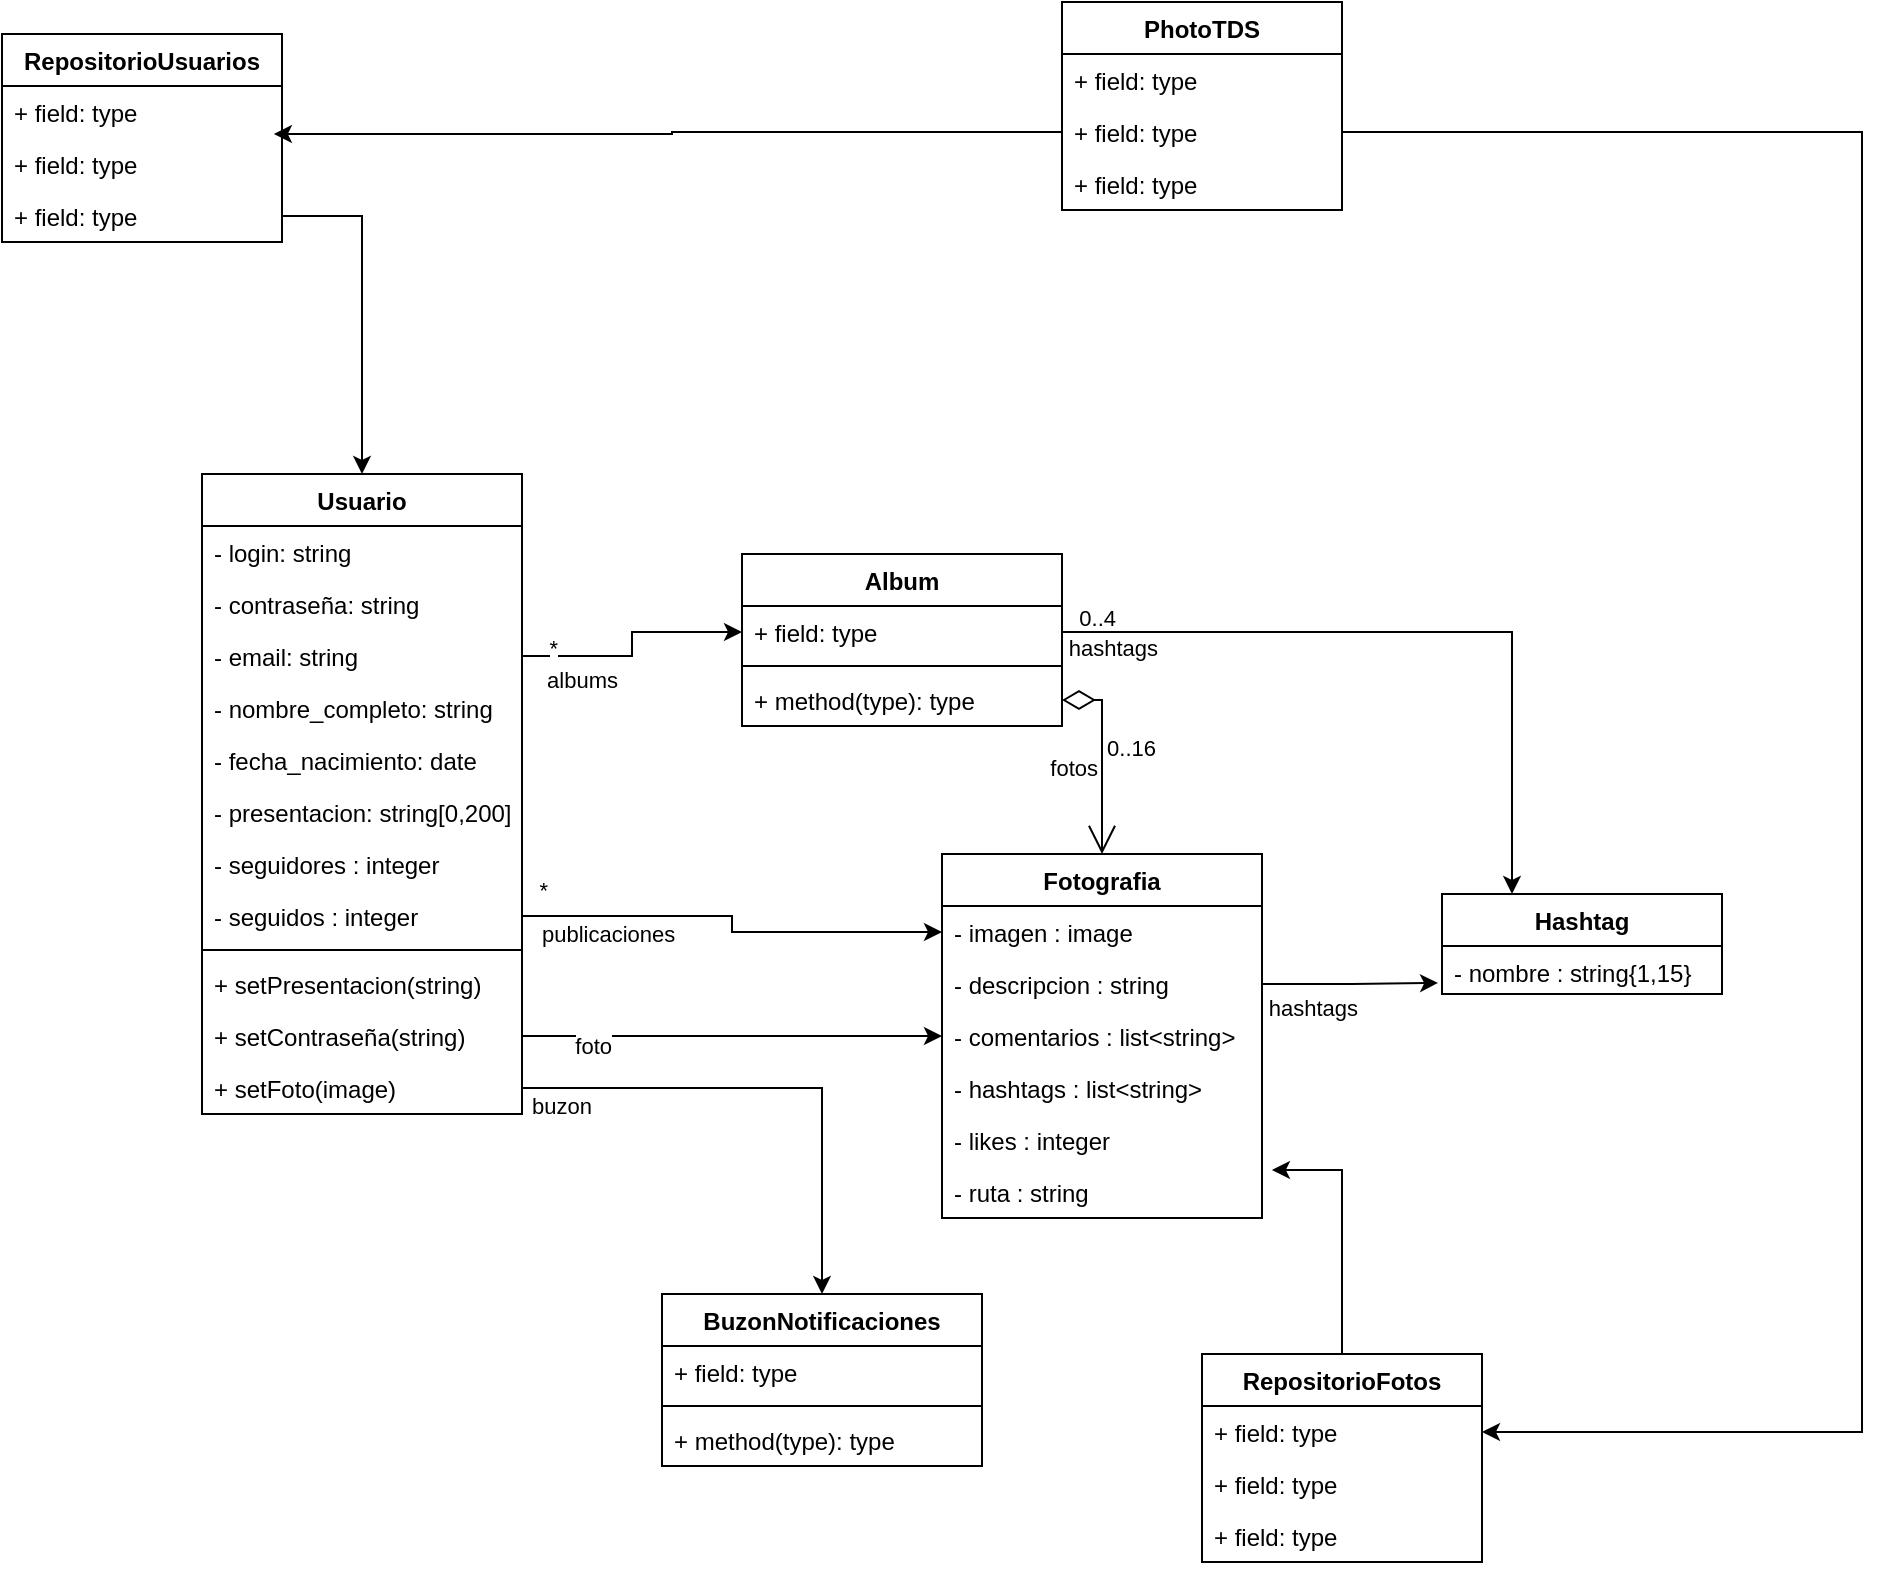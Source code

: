<mxfile version="20.3.6" type="device"><diagram id="C5RBs43oDa-KdzZeNtuy" name="Page-1"><mxGraphModel dx="1326" dy="746" grid="1" gridSize="10" guides="1" tooltips="1" connect="1" arrows="1" fold="1" page="1" pageScale="1" pageWidth="827" pageHeight="1169" math="0" shadow="0"><root><mxCell id="WIyWlLk6GJQsqaUBKTNV-0"/><mxCell id="WIyWlLk6GJQsqaUBKTNV-1" parent="WIyWlLk6GJQsqaUBKTNV-0"/><mxCell id="jVLbIvKezEy1Tv3aa2ro-0" value="Usuario" style="swimlane;fontStyle=1;align=center;verticalAlign=top;childLayout=stackLayout;horizontal=1;startSize=26;horizontalStack=0;resizeParent=1;resizeParentMax=0;resizeLast=0;collapsible=1;marginBottom=0;" parent="WIyWlLk6GJQsqaUBKTNV-1" vertex="1"><mxGeometry x="140" y="450" width="160" height="320" as="geometry"/></mxCell><mxCell id="jVLbIvKezEy1Tv3aa2ro-1" value="- login: string&#10;" style="text;strokeColor=none;fillColor=none;align=left;verticalAlign=top;spacingLeft=4;spacingRight=4;overflow=hidden;rotatable=0;points=[[0,0.5],[1,0.5]];portConstraint=eastwest;" parent="jVLbIvKezEy1Tv3aa2ro-0" vertex="1"><mxGeometry y="26" width="160" height="26" as="geometry"/></mxCell><mxCell id="jVLbIvKezEy1Tv3aa2ro-4" value="- contraseña: string" style="text;strokeColor=none;fillColor=none;align=left;verticalAlign=top;spacingLeft=4;spacingRight=4;overflow=hidden;rotatable=0;points=[[0,0.5],[1,0.5]];portConstraint=eastwest;" parent="jVLbIvKezEy1Tv3aa2ro-0" vertex="1"><mxGeometry y="52" width="160" height="26" as="geometry"/></mxCell><mxCell id="jVLbIvKezEy1Tv3aa2ro-5" value="- email: string&#10;" style="text;strokeColor=none;fillColor=none;align=left;verticalAlign=top;spacingLeft=4;spacingRight=4;overflow=hidden;rotatable=0;points=[[0,0.5],[1,0.5]];portConstraint=eastwest;" parent="jVLbIvKezEy1Tv3aa2ro-0" vertex="1"><mxGeometry y="78" width="160" height="26" as="geometry"/></mxCell><mxCell id="jVLbIvKezEy1Tv3aa2ro-6" value="- nombre_completo: string" style="text;strokeColor=none;fillColor=none;align=left;verticalAlign=top;spacingLeft=4;spacingRight=4;overflow=hidden;rotatable=0;points=[[0,0.5],[1,0.5]];portConstraint=eastwest;" parent="jVLbIvKezEy1Tv3aa2ro-0" vertex="1"><mxGeometry y="104" width="160" height="26" as="geometry"/></mxCell><mxCell id="jVLbIvKezEy1Tv3aa2ro-7" value="- fecha_nacimiento: date&#10;" style="text;strokeColor=none;fillColor=none;align=left;verticalAlign=top;spacingLeft=4;spacingRight=4;overflow=hidden;rotatable=0;points=[[0,0.5],[1,0.5]];portConstraint=eastwest;" parent="jVLbIvKezEy1Tv3aa2ro-0" vertex="1"><mxGeometry y="130" width="160" height="26" as="geometry"/></mxCell><mxCell id="jVLbIvKezEy1Tv3aa2ro-8" value="- presentacion: string[0,200]" style="text;strokeColor=none;fillColor=none;align=left;verticalAlign=top;spacingLeft=4;spacingRight=4;overflow=hidden;rotatable=0;points=[[0,0.5],[1,0.5]];portConstraint=eastwest;" parent="jVLbIvKezEy1Tv3aa2ro-0" vertex="1"><mxGeometry y="156" width="160" height="26" as="geometry"/></mxCell><mxCell id="YEJXTkd5W_x5WVd5FLx8-0" value="- seguidores : integer&#10;" style="text;strokeColor=none;fillColor=none;align=left;verticalAlign=top;spacingLeft=4;spacingRight=4;overflow=hidden;rotatable=0;points=[[0,0.5],[1,0.5]];portConstraint=eastwest;" vertex="1" parent="jVLbIvKezEy1Tv3aa2ro-0"><mxGeometry y="182" width="160" height="26" as="geometry"/></mxCell><mxCell id="YEJXTkd5W_x5WVd5FLx8-1" value="- seguidos : integer&#10;" style="text;strokeColor=none;fillColor=none;align=left;verticalAlign=top;spacingLeft=4;spacingRight=4;overflow=hidden;rotatable=0;points=[[0,0.5],[1,0.5]];portConstraint=eastwest;" vertex="1" parent="jVLbIvKezEy1Tv3aa2ro-0"><mxGeometry y="208" width="160" height="26" as="geometry"/></mxCell><mxCell id="jVLbIvKezEy1Tv3aa2ro-2" value="" style="line;strokeWidth=1;fillColor=none;align=left;verticalAlign=middle;spacingTop=-1;spacingLeft=3;spacingRight=3;rotatable=0;labelPosition=right;points=[];portConstraint=eastwest;strokeColor=inherit;" parent="jVLbIvKezEy1Tv3aa2ro-0" vertex="1"><mxGeometry y="234" width="160" height="8" as="geometry"/></mxCell><mxCell id="jVLbIvKezEy1Tv3aa2ro-3" value="+ setPresentacion(string)&#10;" style="text;strokeColor=none;fillColor=none;align=left;verticalAlign=top;spacingLeft=4;spacingRight=4;overflow=hidden;rotatable=0;points=[[0,0.5],[1,0.5]];portConstraint=eastwest;" parent="jVLbIvKezEy1Tv3aa2ro-0" vertex="1"><mxGeometry y="242" width="160" height="26" as="geometry"/></mxCell><mxCell id="jVLbIvKezEy1Tv3aa2ro-12" value="+ setContraseña(string)" style="text;strokeColor=none;fillColor=none;align=left;verticalAlign=top;spacingLeft=4;spacingRight=4;overflow=hidden;rotatable=0;points=[[0,0.5],[1,0.5]];portConstraint=eastwest;" parent="jVLbIvKezEy1Tv3aa2ro-0" vertex="1"><mxGeometry y="268" width="160" height="26" as="geometry"/></mxCell><mxCell id="jVLbIvKezEy1Tv3aa2ro-10" value="+ setFoto(image)" style="text;strokeColor=none;fillColor=none;align=left;verticalAlign=top;spacingLeft=4;spacingRight=4;overflow=hidden;rotatable=0;points=[[0,0.5],[1,0.5]];portConstraint=eastwest;" parent="jVLbIvKezEy1Tv3aa2ro-0" vertex="1"><mxGeometry y="294" width="160" height="26" as="geometry"/></mxCell><mxCell id="jVLbIvKezEy1Tv3aa2ro-18" value="Fotografia" style="swimlane;fontStyle=1;childLayout=stackLayout;horizontal=1;startSize=26;fillColor=none;horizontalStack=0;resizeParent=1;resizeParentMax=0;resizeLast=0;collapsible=1;marginBottom=0;" parent="WIyWlLk6GJQsqaUBKTNV-1" vertex="1"><mxGeometry x="510" y="640" width="160" height="182" as="geometry"/></mxCell><mxCell id="jVLbIvKezEy1Tv3aa2ro-19" value="- imagen : image&#10;" style="text;strokeColor=none;fillColor=none;align=left;verticalAlign=top;spacingLeft=4;spacingRight=4;overflow=hidden;rotatable=0;points=[[0,0.5],[1,0.5]];portConstraint=eastwest;" parent="jVLbIvKezEy1Tv3aa2ro-18" vertex="1"><mxGeometry y="26" width="160" height="26" as="geometry"/></mxCell><mxCell id="jVLbIvKezEy1Tv3aa2ro-25" value="- descripcion : string" style="text;strokeColor=none;fillColor=none;align=left;verticalAlign=top;spacingLeft=4;spacingRight=4;overflow=hidden;rotatable=0;points=[[0,0.5],[1,0.5]];portConstraint=eastwest;" parent="jVLbIvKezEy1Tv3aa2ro-18" vertex="1"><mxGeometry y="52" width="160" height="26" as="geometry"/></mxCell><mxCell id="jVLbIvKezEy1Tv3aa2ro-26" value="- comentarios : list&lt;string&gt;" style="text;strokeColor=none;fillColor=none;align=left;verticalAlign=top;spacingLeft=4;spacingRight=4;overflow=hidden;rotatable=0;points=[[0,0.5],[1,0.5]];portConstraint=eastwest;" parent="jVLbIvKezEy1Tv3aa2ro-18" vertex="1"><mxGeometry y="78" width="160" height="26" as="geometry"/></mxCell><mxCell id="jVLbIvKezEy1Tv3aa2ro-27" value="- hashtags : list&lt;string&gt;" style="text;strokeColor=none;fillColor=none;align=left;verticalAlign=top;spacingLeft=4;spacingRight=4;overflow=hidden;rotatable=0;points=[[0,0.5],[1,0.5]];portConstraint=eastwest;" parent="jVLbIvKezEy1Tv3aa2ro-18" vertex="1"><mxGeometry y="104" width="160" height="26" as="geometry"/></mxCell><mxCell id="jVLbIvKezEy1Tv3aa2ro-28" value="- likes : integer" style="text;strokeColor=none;fillColor=none;align=left;verticalAlign=top;spacingLeft=4;spacingRight=4;overflow=hidden;rotatable=0;points=[[0,0.5],[1,0.5]];portConstraint=eastwest;" parent="jVLbIvKezEy1Tv3aa2ro-18" vertex="1"><mxGeometry y="130" width="160" height="26" as="geometry"/></mxCell><mxCell id="jVLbIvKezEy1Tv3aa2ro-29" value="- ruta : string" style="text;strokeColor=none;fillColor=none;align=left;verticalAlign=top;spacingLeft=4;spacingRight=4;overflow=hidden;rotatable=0;points=[[0,0.5],[1,0.5]];portConstraint=eastwest;" parent="jVLbIvKezEy1Tv3aa2ro-18" vertex="1"><mxGeometry y="156" width="160" height="26" as="geometry"/></mxCell><mxCell id="jVLbIvKezEy1Tv3aa2ro-22" style="edgeStyle=orthogonalEdgeStyle;rounded=0;orthogonalLoop=1;jettySize=auto;html=1;exitX=1;exitY=0.5;exitDx=0;exitDy=0;entryX=0;entryY=0.5;entryDx=0;entryDy=0;" parent="WIyWlLk6GJQsqaUBKTNV-1" source="jVLbIvKezEy1Tv3aa2ro-12" target="jVLbIvKezEy1Tv3aa2ro-18" edge="1"><mxGeometry relative="1" as="geometry"/></mxCell><mxCell id="jVLbIvKezEy1Tv3aa2ro-24" value="0..4" style="edgeLabel;resizable=0;html=1;align=right;verticalAlign=bottom;" parent="WIyWlLk6GJQsqaUBKTNV-1" connectable="0" vertex="1"><mxGeometry x="580.0" y="520.004" as="geometry"><mxPoint x="17" y="10" as="offset"/></mxGeometry></mxCell><mxCell id="YEJXTkd5W_x5WVd5FLx8-2" value="BuzonNotificaciones" style="swimlane;fontStyle=1;align=center;verticalAlign=top;childLayout=stackLayout;horizontal=1;startSize=26;horizontalStack=0;resizeParent=1;resizeParentMax=0;resizeLast=0;collapsible=1;marginBottom=0;" vertex="1" parent="WIyWlLk6GJQsqaUBKTNV-1"><mxGeometry x="370" y="860" width="160" height="86" as="geometry"/></mxCell><mxCell id="YEJXTkd5W_x5WVd5FLx8-3" value="+ field: type" style="text;strokeColor=none;fillColor=none;align=left;verticalAlign=top;spacingLeft=4;spacingRight=4;overflow=hidden;rotatable=0;points=[[0,0.5],[1,0.5]];portConstraint=eastwest;" vertex="1" parent="YEJXTkd5W_x5WVd5FLx8-2"><mxGeometry y="26" width="160" height="26" as="geometry"/></mxCell><mxCell id="YEJXTkd5W_x5WVd5FLx8-4" value="" style="line;strokeWidth=1;fillColor=none;align=left;verticalAlign=middle;spacingTop=-1;spacingLeft=3;spacingRight=3;rotatable=0;labelPosition=right;points=[];portConstraint=eastwest;strokeColor=inherit;" vertex="1" parent="YEJXTkd5W_x5WVd5FLx8-2"><mxGeometry y="52" width="160" height="8" as="geometry"/></mxCell><mxCell id="YEJXTkd5W_x5WVd5FLx8-5" value="+ method(type): type" style="text;strokeColor=none;fillColor=none;align=left;verticalAlign=top;spacingLeft=4;spacingRight=4;overflow=hidden;rotatable=0;points=[[0,0.5],[1,0.5]];portConstraint=eastwest;" vertex="1" parent="YEJXTkd5W_x5WVd5FLx8-2"><mxGeometry y="60" width="160" height="26" as="geometry"/></mxCell><mxCell id="YEJXTkd5W_x5WVd5FLx8-7" style="edgeStyle=orthogonalEdgeStyle;rounded=0;orthogonalLoop=1;jettySize=auto;html=1;exitX=1;exitY=0.5;exitDx=0;exitDy=0;entryX=0.5;entryY=0;entryDx=0;entryDy=0;" edge="1" parent="WIyWlLk6GJQsqaUBKTNV-1" source="jVLbIvKezEy1Tv3aa2ro-10" target="YEJXTkd5W_x5WVd5FLx8-2"><mxGeometry relative="1" as="geometry"/></mxCell><mxCell id="YEJXTkd5W_x5WVd5FLx8-8" value="Album" style="swimlane;fontStyle=1;align=center;verticalAlign=top;childLayout=stackLayout;horizontal=1;startSize=26;horizontalStack=0;resizeParent=1;resizeParentMax=0;resizeLast=0;collapsible=1;marginBottom=0;" vertex="1" parent="WIyWlLk6GJQsqaUBKTNV-1"><mxGeometry x="410" y="490" width="160" height="86" as="geometry"/></mxCell><mxCell id="YEJXTkd5W_x5WVd5FLx8-9" value="+ field: type" style="text;strokeColor=none;fillColor=none;align=left;verticalAlign=top;spacingLeft=4;spacingRight=4;overflow=hidden;rotatable=0;points=[[0,0.5],[1,0.5]];portConstraint=eastwest;" vertex="1" parent="YEJXTkd5W_x5WVd5FLx8-8"><mxGeometry y="26" width="160" height="26" as="geometry"/></mxCell><mxCell id="YEJXTkd5W_x5WVd5FLx8-10" value="" style="line;strokeWidth=1;fillColor=none;align=left;verticalAlign=middle;spacingTop=-1;spacingLeft=3;spacingRight=3;rotatable=0;labelPosition=right;points=[];portConstraint=eastwest;strokeColor=inherit;" vertex="1" parent="YEJXTkd5W_x5WVd5FLx8-8"><mxGeometry y="52" width="160" height="8" as="geometry"/></mxCell><mxCell id="YEJXTkd5W_x5WVd5FLx8-11" value="+ method(type): type" style="text;strokeColor=none;fillColor=none;align=left;verticalAlign=top;spacingLeft=4;spacingRight=4;overflow=hidden;rotatable=0;points=[[0,0.5],[1,0.5]];portConstraint=eastwest;" vertex="1" parent="YEJXTkd5W_x5WVd5FLx8-8"><mxGeometry y="60" width="160" height="26" as="geometry"/></mxCell><mxCell id="YEJXTkd5W_x5WVd5FLx8-12" value="Hashtag" style="swimlane;fontStyle=1;childLayout=stackLayout;horizontal=1;startSize=26;fillColor=none;horizontalStack=0;resizeParent=1;resizeParentMax=0;resizeLast=0;collapsible=1;marginBottom=0;" vertex="1" parent="WIyWlLk6GJQsqaUBKTNV-1"><mxGeometry x="760" y="660" width="140" height="50" as="geometry"/></mxCell><mxCell id="YEJXTkd5W_x5WVd5FLx8-13" value="- nombre : string{1,15}" style="text;strokeColor=none;fillColor=none;align=left;verticalAlign=top;spacingLeft=4;spacingRight=4;overflow=hidden;rotatable=0;points=[[0,0.5],[1,0.5]];portConstraint=eastwest;" vertex="1" parent="YEJXTkd5W_x5WVd5FLx8-12"><mxGeometry y="26" width="140" height="24" as="geometry"/></mxCell><mxCell id="YEJXTkd5W_x5WVd5FLx8-16" style="edgeStyle=orthogonalEdgeStyle;rounded=0;orthogonalLoop=1;jettySize=auto;html=1;exitX=1;exitY=0.5;exitDx=0;exitDy=0;entryX=-0.014;entryY=0.769;entryDx=0;entryDy=0;entryPerimeter=0;" edge="1" parent="WIyWlLk6GJQsqaUBKTNV-1" source="jVLbIvKezEy1Tv3aa2ro-25" target="YEJXTkd5W_x5WVd5FLx8-13"><mxGeometry relative="1" as="geometry"/></mxCell><mxCell id="YEJXTkd5W_x5WVd5FLx8-17" value="hashtags" style="edgeLabel;resizable=0;html=1;align=right;verticalAlign=bottom;" connectable="0" vertex="1" parent="WIyWlLk6GJQsqaUBKTNV-1"><mxGeometry x="720.0" y="740.004" as="geometry"><mxPoint x="-2" y="-15" as="offset"/></mxGeometry></mxCell><mxCell id="YEJXTkd5W_x5WVd5FLx8-18" value="foto" style="edgeLabel;resizable=0;html=1;align=right;verticalAlign=bottom;" connectable="0" vertex="1" parent="WIyWlLk6GJQsqaUBKTNV-1"><mxGeometry x="340.0" y="740.004" as="geometry"><mxPoint x="5" y="4" as="offset"/></mxGeometry></mxCell><mxCell id="YEJXTkd5W_x5WVd5FLx8-19" style="edgeStyle=orthogonalEdgeStyle;rounded=0;orthogonalLoop=1;jettySize=auto;html=1;exitX=1;exitY=0.5;exitDx=0;exitDy=0;entryX=0.25;entryY=0;entryDx=0;entryDy=0;" edge="1" parent="WIyWlLk6GJQsqaUBKTNV-1" source="YEJXTkd5W_x5WVd5FLx8-9" target="YEJXTkd5W_x5WVd5FLx8-12"><mxGeometry relative="1" as="geometry"/></mxCell><mxCell id="YEJXTkd5W_x5WVd5FLx8-20" style="edgeStyle=orthogonalEdgeStyle;rounded=0;orthogonalLoop=1;jettySize=auto;html=1;exitX=1;exitY=0.5;exitDx=0;exitDy=0;entryX=0;entryY=0.5;entryDx=0;entryDy=0;" edge="1" parent="WIyWlLk6GJQsqaUBKTNV-1" source="jVLbIvKezEy1Tv3aa2ro-5" target="YEJXTkd5W_x5WVd5FLx8-9"><mxGeometry relative="1" as="geometry"/></mxCell><mxCell id="YEJXTkd5W_x5WVd5FLx8-21" value="albums" style="edgeLabel;resizable=0;html=1;align=right;verticalAlign=bottom;" connectable="0" vertex="1" parent="WIyWlLk6GJQsqaUBKTNV-1"><mxGeometry x="350.0" y="576.004" as="geometry"><mxPoint x="-2" y="-15" as="offset"/></mxGeometry></mxCell><mxCell id="YEJXTkd5W_x5WVd5FLx8-22" value="&lt;div style=&quot;text-align: left;&quot;&gt;*&lt;/div&gt;" style="edgeLabel;resizable=0;html=1;align=right;verticalAlign=bottom;" connectable="0" vertex="1" parent="WIyWlLk6GJQsqaUBKTNV-1"><mxGeometry x="320.0" y="560.004" as="geometry"><mxPoint x="-2" y="-15" as="offset"/></mxGeometry></mxCell><mxCell id="YEJXTkd5W_x5WVd5FLx8-23" value="hashtags" style="edgeLabel;resizable=0;html=1;align=right;verticalAlign=bottom;" connectable="0" vertex="1" parent="WIyWlLk6GJQsqaUBKTNV-1"><mxGeometry x="620.0" y="560.004" as="geometry"><mxPoint x="-2" y="-15" as="offset"/></mxGeometry></mxCell><mxCell id="YEJXTkd5W_x5WVd5FLx8-25" value="" style="endArrow=open;html=1;endSize=12;startArrow=diamondThin;startSize=14;startFill=0;edgeStyle=orthogonalEdgeStyle;align=left;verticalAlign=bottom;rounded=0;entryX=0.5;entryY=0;entryDx=0;entryDy=0;exitX=1;exitY=0.5;exitDx=0;exitDy=0;" edge="1" parent="WIyWlLk6GJQsqaUBKTNV-1" source="YEJXTkd5W_x5WVd5FLx8-11" target="jVLbIvKezEy1Tv3aa2ro-18"><mxGeometry x="-0.873" y="-20" relative="1" as="geometry"><mxPoint x="550" y="640" as="sourcePoint"/><mxPoint x="450.64" y="576.858" as="targetPoint"/><mxPoint as="offset"/></mxGeometry></mxCell><mxCell id="YEJXTkd5W_x5WVd5FLx8-26" value="0..16" style="edgeLabel;resizable=0;html=1;align=right;verticalAlign=bottom;" connectable="0" vertex="1" parent="WIyWlLk6GJQsqaUBKTNV-1"><mxGeometry x="600.0" y="585.004" as="geometry"><mxPoint x="17" y="10" as="offset"/></mxGeometry></mxCell><mxCell id="YEJXTkd5W_x5WVd5FLx8-27" value="fotos" style="edgeLabel;resizable=0;html=1;align=right;verticalAlign=bottom;" connectable="0" vertex="1" parent="WIyWlLk6GJQsqaUBKTNV-1"><mxGeometry x="590.0" y="620.004" as="geometry"><mxPoint x="-2" y="-15" as="offset"/></mxGeometry></mxCell><mxCell id="YEJXTkd5W_x5WVd5FLx8-28" style="edgeStyle=orthogonalEdgeStyle;rounded=0;orthogonalLoop=1;jettySize=auto;html=1;exitX=1;exitY=0.5;exitDx=0;exitDy=0;entryX=0;entryY=0.5;entryDx=0;entryDy=0;" edge="1" parent="WIyWlLk6GJQsqaUBKTNV-1" source="YEJXTkd5W_x5WVd5FLx8-1" target="jVLbIvKezEy1Tv3aa2ro-19"><mxGeometry relative="1" as="geometry"/></mxCell><mxCell id="YEJXTkd5W_x5WVd5FLx8-29" value="publicaciones" style="edgeLabel;resizable=0;html=1;align=left;verticalAlign=bottom;" connectable="0" vertex="1" parent="WIyWlLk6GJQsqaUBKTNV-1"><mxGeometry x="300.0" y="690.004" as="geometry"><mxPoint x="8" y="-2" as="offset"/></mxGeometry></mxCell><mxCell id="YEJXTkd5W_x5WVd5FLx8-31" value="*" style="edgeLabel;resizable=0;html=1;align=right;verticalAlign=bottom;" connectable="0" vertex="1" parent="WIyWlLk6GJQsqaUBKTNV-1"><mxGeometry x="360.0" y="770.004" as="geometry"><mxPoint x="-47" y="-104" as="offset"/></mxGeometry></mxCell><mxCell id="YEJXTkd5W_x5WVd5FLx8-32" value="buzon" style="edgeLabel;resizable=0;html=1;align=right;verticalAlign=bottom;" connectable="0" vertex="1" parent="WIyWlLk6GJQsqaUBKTNV-1"><mxGeometry x="330.0" y="770.004" as="geometry"><mxPoint x="5" y="4" as="offset"/></mxGeometry></mxCell><mxCell id="YEJXTkd5W_x5WVd5FLx8-33" value="RepositorioUsuarios" style="swimlane;fontStyle=1;childLayout=stackLayout;horizontal=1;startSize=26;fillColor=none;horizontalStack=0;resizeParent=1;resizeParentMax=0;resizeLast=0;collapsible=1;marginBottom=0;" vertex="1" parent="WIyWlLk6GJQsqaUBKTNV-1"><mxGeometry x="40" y="230" width="140" height="104" as="geometry"/></mxCell><mxCell id="YEJXTkd5W_x5WVd5FLx8-34" value="+ field: type" style="text;strokeColor=none;fillColor=none;align=left;verticalAlign=top;spacingLeft=4;spacingRight=4;overflow=hidden;rotatable=0;points=[[0,0.5],[1,0.5]];portConstraint=eastwest;" vertex="1" parent="YEJXTkd5W_x5WVd5FLx8-33"><mxGeometry y="26" width="140" height="26" as="geometry"/></mxCell><mxCell id="YEJXTkd5W_x5WVd5FLx8-35" value="+ field: type" style="text;strokeColor=none;fillColor=none;align=left;verticalAlign=top;spacingLeft=4;spacingRight=4;overflow=hidden;rotatable=0;points=[[0,0.5],[1,0.5]];portConstraint=eastwest;" vertex="1" parent="YEJXTkd5W_x5WVd5FLx8-33"><mxGeometry y="52" width="140" height="26" as="geometry"/></mxCell><mxCell id="YEJXTkd5W_x5WVd5FLx8-36" value="+ field: type" style="text;strokeColor=none;fillColor=none;align=left;verticalAlign=top;spacingLeft=4;spacingRight=4;overflow=hidden;rotatable=0;points=[[0,0.5],[1,0.5]];portConstraint=eastwest;" vertex="1" parent="YEJXTkd5W_x5WVd5FLx8-33"><mxGeometry y="78" width="140" height="26" as="geometry"/></mxCell><mxCell id="YEJXTkd5W_x5WVd5FLx8-37" style="edgeStyle=orthogonalEdgeStyle;rounded=0;orthogonalLoop=1;jettySize=auto;html=1;exitX=1;exitY=0.5;exitDx=0;exitDy=0;entryX=0.5;entryY=0;entryDx=0;entryDy=0;" edge="1" parent="WIyWlLk6GJQsqaUBKTNV-1" source="YEJXTkd5W_x5WVd5FLx8-36" target="jVLbIvKezEy1Tv3aa2ro-0"><mxGeometry relative="1" as="geometry"/></mxCell><mxCell id="YEJXTkd5W_x5WVd5FLx8-42" style="edgeStyle=orthogonalEdgeStyle;rounded=0;orthogonalLoop=1;jettySize=auto;html=1;exitX=0.5;exitY=0;exitDx=0;exitDy=0;entryX=1.031;entryY=0.077;entryDx=0;entryDy=0;entryPerimeter=0;" edge="1" parent="WIyWlLk6GJQsqaUBKTNV-1" source="YEJXTkd5W_x5WVd5FLx8-38" target="jVLbIvKezEy1Tv3aa2ro-29"><mxGeometry relative="1" as="geometry"/></mxCell><mxCell id="YEJXTkd5W_x5WVd5FLx8-38" value="RepositorioFotos" style="swimlane;fontStyle=1;childLayout=stackLayout;horizontal=1;startSize=26;fillColor=none;horizontalStack=0;resizeParent=1;resizeParentMax=0;resizeLast=0;collapsible=1;marginBottom=0;" vertex="1" parent="WIyWlLk6GJQsqaUBKTNV-1"><mxGeometry x="640" y="890" width="140" height="104" as="geometry"/></mxCell><mxCell id="YEJXTkd5W_x5WVd5FLx8-39" value="+ field: type" style="text;strokeColor=none;fillColor=none;align=left;verticalAlign=top;spacingLeft=4;spacingRight=4;overflow=hidden;rotatable=0;points=[[0,0.5],[1,0.5]];portConstraint=eastwest;" vertex="1" parent="YEJXTkd5W_x5WVd5FLx8-38"><mxGeometry y="26" width="140" height="26" as="geometry"/></mxCell><mxCell id="YEJXTkd5W_x5WVd5FLx8-40" value="+ field: type" style="text;strokeColor=none;fillColor=none;align=left;verticalAlign=top;spacingLeft=4;spacingRight=4;overflow=hidden;rotatable=0;points=[[0,0.5],[1,0.5]];portConstraint=eastwest;" vertex="1" parent="YEJXTkd5W_x5WVd5FLx8-38"><mxGeometry y="52" width="140" height="26" as="geometry"/></mxCell><mxCell id="YEJXTkd5W_x5WVd5FLx8-41" value="+ field: type" style="text;strokeColor=none;fillColor=none;align=left;verticalAlign=top;spacingLeft=4;spacingRight=4;overflow=hidden;rotatable=0;points=[[0,0.5],[1,0.5]];portConstraint=eastwest;" vertex="1" parent="YEJXTkd5W_x5WVd5FLx8-38"><mxGeometry y="78" width="140" height="26" as="geometry"/></mxCell><mxCell id="YEJXTkd5W_x5WVd5FLx8-43" value="PhotoTDS" style="swimlane;fontStyle=1;childLayout=stackLayout;horizontal=1;startSize=26;fillColor=none;horizontalStack=0;resizeParent=1;resizeParentMax=0;resizeLast=0;collapsible=1;marginBottom=0;" vertex="1" parent="WIyWlLk6GJQsqaUBKTNV-1"><mxGeometry x="570" y="214" width="140" height="104" as="geometry"/></mxCell><mxCell id="YEJXTkd5W_x5WVd5FLx8-44" value="+ field: type" style="text;strokeColor=none;fillColor=none;align=left;verticalAlign=top;spacingLeft=4;spacingRight=4;overflow=hidden;rotatable=0;points=[[0,0.5],[1,0.5]];portConstraint=eastwest;" vertex="1" parent="YEJXTkd5W_x5WVd5FLx8-43"><mxGeometry y="26" width="140" height="26" as="geometry"/></mxCell><mxCell id="YEJXTkd5W_x5WVd5FLx8-45" value="+ field: type" style="text;strokeColor=none;fillColor=none;align=left;verticalAlign=top;spacingLeft=4;spacingRight=4;overflow=hidden;rotatable=0;points=[[0,0.5],[1,0.5]];portConstraint=eastwest;" vertex="1" parent="YEJXTkd5W_x5WVd5FLx8-43"><mxGeometry y="52" width="140" height="26" as="geometry"/></mxCell><mxCell id="YEJXTkd5W_x5WVd5FLx8-46" value="+ field: type" style="text;strokeColor=none;fillColor=none;align=left;verticalAlign=top;spacingLeft=4;spacingRight=4;overflow=hidden;rotatable=0;points=[[0,0.5],[1,0.5]];portConstraint=eastwest;" vertex="1" parent="YEJXTkd5W_x5WVd5FLx8-43"><mxGeometry y="78" width="140" height="26" as="geometry"/></mxCell><mxCell id="YEJXTkd5W_x5WVd5FLx8-47" style="edgeStyle=orthogonalEdgeStyle;rounded=0;orthogonalLoop=1;jettySize=auto;html=1;exitX=0;exitY=0.5;exitDx=0;exitDy=0;entryX=0.971;entryY=-0.077;entryDx=0;entryDy=0;entryPerimeter=0;" edge="1" parent="WIyWlLk6GJQsqaUBKTNV-1" source="YEJXTkd5W_x5WVd5FLx8-45" target="YEJXTkd5W_x5WVd5FLx8-35"><mxGeometry relative="1" as="geometry"/></mxCell><mxCell id="YEJXTkd5W_x5WVd5FLx8-48" style="edgeStyle=orthogonalEdgeStyle;rounded=0;orthogonalLoop=1;jettySize=auto;html=1;exitX=1;exitY=0.5;exitDx=0;exitDy=0;entryX=1;entryY=0.5;entryDx=0;entryDy=0;" edge="1" parent="WIyWlLk6GJQsqaUBKTNV-1" source="YEJXTkd5W_x5WVd5FLx8-45" target="YEJXTkd5W_x5WVd5FLx8-39"><mxGeometry relative="1" as="geometry"><mxPoint x="950" y="940" as="targetPoint"/><Array as="points"><mxPoint x="970" y="279"/><mxPoint x="970" y="929"/></Array></mxGeometry></mxCell></root></mxGraphModel></diagram></mxfile>
